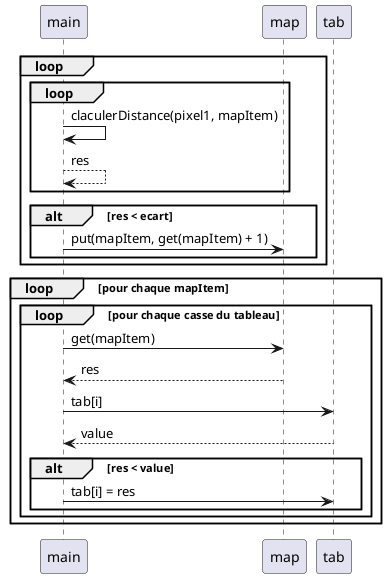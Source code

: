 @startuml
'https://plantuml.com/sequence-diagram
loop
loop

main -> main: claculerDistance(pixel1, mapItem)
main --> main: res
end
alt res < ecart
main -> map : put(mapItem, get(mapItem) + 1)
end
end

loop pour chaque mapItem
loop pour chaque casse du tableau
main -> map : get(mapItem)
map --> main: res
main -> tab : tab[i]
tab --> main: value
alt res < value
main -> tab : tab[i] = res
end
end
end
@enduml